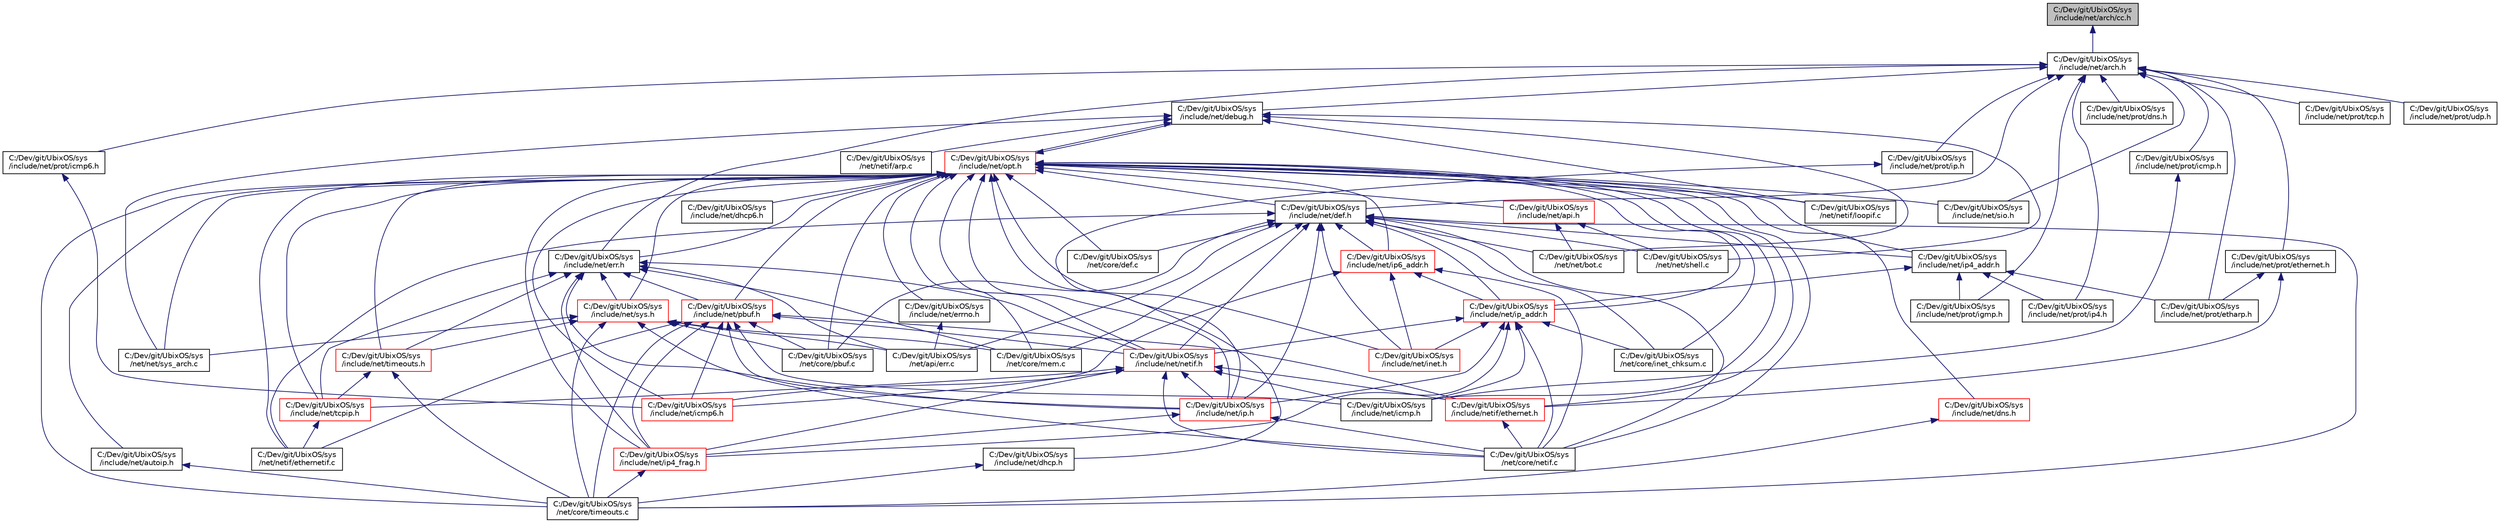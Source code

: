 digraph "C:/Dev/git/UbixOS/sys/include/net/arch/cc.h"
{
 // LATEX_PDF_SIZE
  edge [fontname="Helvetica",fontsize="10",labelfontname="Helvetica",labelfontsize="10"];
  node [fontname="Helvetica",fontsize="10",shape=record];
  Node1 [label="C:/Dev/git/UbixOS/sys\l/include/net/arch/cc.h",height=0.2,width=0.4,color="black", fillcolor="grey75", style="filled", fontcolor="black",tooltip=" "];
  Node1 -> Node2 [dir="back",color="midnightblue",fontsize="10",style="solid",fontname="Helvetica"];
  Node2 [label="C:/Dev/git/UbixOS/sys\l/include/net/arch.h",height=0.2,width=0.4,color="black", fillcolor="white", style="filled",URL="$arch_8h.html",tooltip=" "];
  Node2 -> Node3 [dir="back",color="midnightblue",fontsize="10",style="solid",fontname="Helvetica"];
  Node3 [label="C:/Dev/git/UbixOS/sys\l/include/net/debug.h",height=0.2,width=0.4,color="black", fillcolor="white", style="filled",URL="$debug_8h.html",tooltip=" "];
  Node3 -> Node4 [dir="back",color="midnightblue",fontsize="10",style="solid",fontname="Helvetica"];
  Node4 [label="C:/Dev/git/UbixOS/sys\l/include/net/opt.h",height=0.2,width=0.4,color="red", fillcolor="white", style="filled",URL="$opt_8h.html",tooltip=" "];
  Node4 -> Node5 [dir="back",color="midnightblue",fontsize="10",style="solid",fontname="Helvetica"];
  Node5 [label="C:/Dev/git/UbixOS/sys\l/include/net/api.h",height=0.2,width=0.4,color="red", fillcolor="white", style="filled",URL="$api_8h.html",tooltip=" "];
  Node5 -> Node8 [dir="back",color="midnightblue",fontsize="10",style="solid",fontname="Helvetica"];
  Node8 [label="C:/Dev/git/UbixOS/sys\l/net/net/bot.c",height=0.2,width=0.4,color="black", fillcolor="white", style="filled",URL="$bot_8c.html",tooltip=" "];
  Node5 -> Node9 [dir="back",color="midnightblue",fontsize="10",style="solid",fontname="Helvetica"];
  Node9 [label="C:/Dev/git/UbixOS/sys\l/net/net/shell.c",height=0.2,width=0.4,color="black", fillcolor="white", style="filled",URL="$shell_8c.html",tooltip=" "];
  Node4 -> Node11 [dir="back",color="midnightblue",fontsize="10",style="solid",fontname="Helvetica"];
  Node11 [label="C:/Dev/git/UbixOS/sys\l/include/net/autoip.h",height=0.2,width=0.4,color="black", fillcolor="white", style="filled",URL="$autoip_8h.html",tooltip=" "];
  Node11 -> Node12 [dir="back",color="midnightblue",fontsize="10",style="solid",fontname="Helvetica"];
  Node12 [label="C:/Dev/git/UbixOS/sys\l/net/core/timeouts.c",height=0.2,width=0.4,color="black", fillcolor="white", style="filled",URL="$timeouts_8c.html",tooltip=" "];
  Node4 -> Node3 [dir="back",color="midnightblue",fontsize="10",style="solid",fontname="Helvetica"];
  Node4 -> Node13 [dir="back",color="midnightblue",fontsize="10",style="solid",fontname="Helvetica"];
  Node13 [label="C:/Dev/git/UbixOS/sys\l/include/net/def.h",height=0.2,width=0.4,color="black", fillcolor="white", style="filled",URL="$def_8h.html",tooltip=" "];
  Node13 -> Node14 [dir="back",color="midnightblue",fontsize="10",style="solid",fontname="Helvetica"];
  Node14 [label="C:/Dev/git/UbixOS/sys\l/include/net/inet.h",height=0.2,width=0.4,color="red", fillcolor="white", style="filled",URL="$inet_8h.html",tooltip=" "];
  Node13 -> Node16 [dir="back",color="midnightblue",fontsize="10",style="solid",fontname="Helvetica"];
  Node16 [label="C:/Dev/git/UbixOS/sys\l/include/net/ip.h",height=0.2,width=0.4,color="red", fillcolor="white", style="filled",URL="$ip_8h.html",tooltip=" "];
  Node16 -> Node17 [dir="back",color="midnightblue",fontsize="10",style="solid",fontname="Helvetica"];
  Node17 [label="C:/Dev/git/UbixOS/sys\l/include/net/ip4_frag.h",height=0.2,width=0.4,color="red", fillcolor="white", style="filled",URL="$ip4__frag_8h.html",tooltip=" "];
  Node17 -> Node12 [dir="back",color="midnightblue",fontsize="10",style="solid",fontname="Helvetica"];
  Node16 -> Node20 [dir="back",color="midnightblue",fontsize="10",style="solid",fontname="Helvetica"];
  Node20 [label="C:/Dev/git/UbixOS/sys\l/net/core/netif.c",height=0.2,width=0.4,color="black", fillcolor="white", style="filled",URL="$netif_8c.html",tooltip=" "];
  Node13 -> Node21 [dir="back",color="midnightblue",fontsize="10",style="solid",fontname="Helvetica"];
  Node21 [label="C:/Dev/git/UbixOS/sys\l/include/net/ip4_addr.h",height=0.2,width=0.4,color="black", fillcolor="white", style="filled",URL="$ip4__addr_8h.html",tooltip=" "];
  Node21 -> Node22 [dir="back",color="midnightblue",fontsize="10",style="solid",fontname="Helvetica"];
  Node22 [label="C:/Dev/git/UbixOS/sys\l/include/net/ip_addr.h",height=0.2,width=0.4,color="red", fillcolor="white", style="filled",URL="$ip__addr_8h.html",tooltip=" "];
  Node22 -> Node23 [dir="back",color="midnightblue",fontsize="10",style="solid",fontname="Helvetica"];
  Node23 [label="C:/Dev/git/UbixOS/sys\l/include/net/icmp.h",height=0.2,width=0.4,color="black", fillcolor="white", style="filled",URL="$icmp_8h.html",tooltip=" "];
  Node22 -> Node14 [dir="back",color="midnightblue",fontsize="10",style="solid",fontname="Helvetica"];
  Node22 -> Node16 [dir="back",color="midnightblue",fontsize="10",style="solid",fontname="Helvetica"];
  Node22 -> Node17 [dir="back",color="midnightblue",fontsize="10",style="solid",fontname="Helvetica"];
  Node22 -> Node27 [dir="back",color="midnightblue",fontsize="10",style="solid",fontname="Helvetica"];
  Node27 [label="C:/Dev/git/UbixOS/sys\l/include/net/netif.h",height=0.2,width=0.4,color="red", fillcolor="white", style="filled",URL="$netif_8h.html",tooltip=" "];
  Node27 -> Node23 [dir="back",color="midnightblue",fontsize="10",style="solid",fontname="Helvetica"];
  Node27 -> Node28 [dir="back",color="midnightblue",fontsize="10",style="solid",fontname="Helvetica"];
  Node28 [label="C:/Dev/git/UbixOS/sys\l/include/net/icmp6.h",height=0.2,width=0.4,color="red", fillcolor="white", style="filled",URL="$icmp6_8h.html",tooltip=" "];
  Node27 -> Node16 [dir="back",color="midnightblue",fontsize="10",style="solid",fontname="Helvetica"];
  Node27 -> Node17 [dir="back",color="midnightblue",fontsize="10",style="solid",fontname="Helvetica"];
  Node27 -> Node76 [dir="back",color="midnightblue",fontsize="10",style="solid",fontname="Helvetica"];
  Node76 [label="C:/Dev/git/UbixOS/sys\l/include/net/tcpip.h",height=0.2,width=0.4,color="red", fillcolor="white", style="filled",URL="$tcpip_8h.html",tooltip=" "];
  Node76 -> Node79 [dir="back",color="midnightblue",fontsize="10",style="solid",fontname="Helvetica"];
  Node79 [label="C:/Dev/git/UbixOS/sys\l/net/netif/ethernetif.c",height=0.2,width=0.4,color="black", fillcolor="white", style="filled",URL="$ethernetif_8c.html",tooltip=" "];
  Node27 -> Node80 [dir="back",color="midnightblue",fontsize="10",style="solid",fontname="Helvetica"];
  Node80 [label="C:/Dev/git/UbixOS/sys\l/include/netif/ethernet.h",height=0.2,width=0.4,color="red", fillcolor="white", style="filled",URL="$f_2ethernet_8h.html",tooltip=" "];
  Node80 -> Node20 [dir="back",color="midnightblue",fontsize="10",style="solid",fontname="Helvetica"];
  Node27 -> Node20 [dir="back",color="midnightblue",fontsize="10",style="solid",fontname="Helvetica"];
  Node22 -> Node26 [dir="back",color="midnightblue",fontsize="10",style="solid",fontname="Helvetica"];
  Node26 [label="C:/Dev/git/UbixOS/sys\l/net/core/inet_chksum.c",height=0.2,width=0.4,color="black", fillcolor="white", style="filled",URL="$inet__chksum_8c.html",tooltip=" "];
  Node22 -> Node20 [dir="back",color="midnightblue",fontsize="10",style="solid",fontname="Helvetica"];
  Node21 -> Node84 [dir="back",color="midnightblue",fontsize="10",style="solid",fontname="Helvetica"];
  Node84 [label="C:/Dev/git/UbixOS/sys\l/include/net/prot/etharp.h",height=0.2,width=0.4,color="black", fillcolor="white", style="filled",URL="$prot_2etharp_8h.html",tooltip=" "];
  Node21 -> Node85 [dir="back",color="midnightblue",fontsize="10",style="solid",fontname="Helvetica"];
  Node85 [label="C:/Dev/git/UbixOS/sys\l/include/net/prot/igmp.h",height=0.2,width=0.4,color="black", fillcolor="white", style="filled",URL="$prot_2igmp_8h.html",tooltip=" "];
  Node21 -> Node86 [dir="back",color="midnightblue",fontsize="10",style="solid",fontname="Helvetica"];
  Node86 [label="C:/Dev/git/UbixOS/sys\l/include/net/prot/ip4.h",height=0.2,width=0.4,color="black", fillcolor="white", style="filled",URL="$prot_2ip4_8h.html",tooltip=" "];
  Node13 -> Node87 [dir="back",color="midnightblue",fontsize="10",style="solid",fontname="Helvetica"];
  Node87 [label="C:/Dev/git/UbixOS/sys\l/include/net/ip6_addr.h",height=0.2,width=0.4,color="red", fillcolor="white", style="filled",URL="$ip6__addr_8h.html",tooltip=" "];
  Node87 -> Node28 [dir="back",color="midnightblue",fontsize="10",style="solid",fontname="Helvetica"];
  Node87 -> Node14 [dir="back",color="midnightblue",fontsize="10",style="solid",fontname="Helvetica"];
  Node87 -> Node22 [dir="back",color="midnightblue",fontsize="10",style="solid",fontname="Helvetica"];
  Node87 -> Node20 [dir="back",color="midnightblue",fontsize="10",style="solid",fontname="Helvetica"];
  Node13 -> Node22 [dir="back",color="midnightblue",fontsize="10",style="solid",fontname="Helvetica"];
  Node13 -> Node27 [dir="back",color="midnightblue",fontsize="10",style="solid",fontname="Helvetica"];
  Node13 -> Node88 [dir="back",color="midnightblue",fontsize="10",style="solid",fontname="Helvetica"];
  Node88 [label="C:/Dev/git/UbixOS/sys\l/net/api/err.c",height=0.2,width=0.4,color="black", fillcolor="white", style="filled",URL="$err_8c.html",tooltip=" "];
  Node13 -> Node89 [dir="back",color="midnightblue",fontsize="10",style="solid",fontname="Helvetica"];
  Node89 [label="C:/Dev/git/UbixOS/sys\l/net/core/def.c",height=0.2,width=0.4,color="black", fillcolor="white", style="filled",URL="$def_8c.html",tooltip=" "];
  Node13 -> Node26 [dir="back",color="midnightblue",fontsize="10",style="solid",fontname="Helvetica"];
  Node13 -> Node90 [dir="back",color="midnightblue",fontsize="10",style="solid",fontname="Helvetica"];
  Node90 [label="C:/Dev/git/UbixOS/sys\l/net/core/mem.c",height=0.2,width=0.4,color="black", fillcolor="white", style="filled",URL="$mem_8c.html",tooltip=" "];
  Node13 -> Node20 [dir="back",color="midnightblue",fontsize="10",style="solid",fontname="Helvetica"];
  Node13 -> Node91 [dir="back",color="midnightblue",fontsize="10",style="solid",fontname="Helvetica"];
  Node91 [label="C:/Dev/git/UbixOS/sys\l/net/core/pbuf.c",height=0.2,width=0.4,color="black", fillcolor="white", style="filled",URL="$pbuf_8c.html",tooltip=" "];
  Node13 -> Node12 [dir="back",color="midnightblue",fontsize="10",style="solid",fontname="Helvetica"];
  Node13 -> Node8 [dir="back",color="midnightblue",fontsize="10",style="solid",fontname="Helvetica"];
  Node13 -> Node9 [dir="back",color="midnightblue",fontsize="10",style="solid",fontname="Helvetica"];
  Node13 -> Node79 [dir="back",color="midnightblue",fontsize="10",style="solid",fontname="Helvetica"];
  Node4 -> Node92 [dir="back",color="midnightblue",fontsize="10",style="solid",fontname="Helvetica"];
  Node92 [label="C:/Dev/git/UbixOS/sys\l/include/net/dhcp.h",height=0.2,width=0.4,color="black", fillcolor="white", style="filled",URL="$dhcp_8h.html",tooltip=" "];
  Node92 -> Node12 [dir="back",color="midnightblue",fontsize="10",style="solid",fontname="Helvetica"];
  Node4 -> Node93 [dir="back",color="midnightblue",fontsize="10",style="solid",fontname="Helvetica"];
  Node93 [label="C:/Dev/git/UbixOS/sys\l/include/net/dhcp6.h",height=0.2,width=0.4,color="black", fillcolor="white", style="filled",URL="$dhcp6_8h.html",tooltip=" "];
  Node4 -> Node94 [dir="back",color="midnightblue",fontsize="10",style="solid",fontname="Helvetica"];
  Node94 [label="C:/Dev/git/UbixOS/sys\l/include/net/dns.h",height=0.2,width=0.4,color="red", fillcolor="white", style="filled",URL="$dns_8h.html",tooltip=" "];
  Node94 -> Node12 [dir="back",color="midnightblue",fontsize="10",style="solid",fontname="Helvetica"];
  Node4 -> Node95 [dir="back",color="midnightblue",fontsize="10",style="solid",fontname="Helvetica"];
  Node95 [label="C:/Dev/git/UbixOS/sys\l/include/net/err.h",height=0.2,width=0.4,color="black", fillcolor="white", style="filled",URL="$err_8h.html",tooltip=" "];
  Node95 -> Node16 [dir="back",color="midnightblue",fontsize="10",style="solid",fontname="Helvetica"];
  Node95 -> Node17 [dir="back",color="midnightblue",fontsize="10",style="solid",fontname="Helvetica"];
  Node95 -> Node27 [dir="back",color="midnightblue",fontsize="10",style="solid",fontname="Helvetica"];
  Node95 -> Node96 [dir="back",color="midnightblue",fontsize="10",style="solid",fontname="Helvetica"];
  Node96 [label="C:/Dev/git/UbixOS/sys\l/include/net/pbuf.h",height=0.2,width=0.4,color="red", fillcolor="white", style="filled",URL="$pbuf_8h.html",tooltip=" "];
  Node96 -> Node23 [dir="back",color="midnightblue",fontsize="10",style="solid",fontname="Helvetica"];
  Node96 -> Node28 [dir="back",color="midnightblue",fontsize="10",style="solid",fontname="Helvetica"];
  Node96 -> Node16 [dir="back",color="midnightblue",fontsize="10",style="solid",fontname="Helvetica"];
  Node96 -> Node17 [dir="back",color="midnightblue",fontsize="10",style="solid",fontname="Helvetica"];
  Node96 -> Node27 [dir="back",color="midnightblue",fontsize="10",style="solid",fontname="Helvetica"];
  Node96 -> Node80 [dir="back",color="midnightblue",fontsize="10",style="solid",fontname="Helvetica"];
  Node96 -> Node91 [dir="back",color="midnightblue",fontsize="10",style="solid",fontname="Helvetica"];
  Node96 -> Node12 [dir="back",color="midnightblue",fontsize="10",style="solid",fontname="Helvetica"];
  Node96 -> Node79 [dir="back",color="midnightblue",fontsize="10",style="solid",fontname="Helvetica"];
  Node95 -> Node97 [dir="back",color="midnightblue",fontsize="10",style="solid",fontname="Helvetica"];
  Node97 [label="C:/Dev/git/UbixOS/sys\l/include/net/sys.h",height=0.2,width=0.4,color="red", fillcolor="white", style="filled",URL="$sys_8h.html",tooltip=" "];
  Node97 -> Node98 [dir="back",color="midnightblue",fontsize="10",style="solid",fontname="Helvetica"];
  Node98 [label="C:/Dev/git/UbixOS/sys\l/include/net/timeouts.h",height=0.2,width=0.4,color="red", fillcolor="white", style="filled",URL="$timeouts_8h.html",tooltip=" "];
  Node98 -> Node76 [dir="back",color="midnightblue",fontsize="10",style="solid",fontname="Helvetica"];
  Node98 -> Node12 [dir="back",color="midnightblue",fontsize="10",style="solid",fontname="Helvetica"];
  Node97 -> Node88 [dir="back",color="midnightblue",fontsize="10",style="solid",fontname="Helvetica"];
  Node97 -> Node90 [dir="back",color="midnightblue",fontsize="10",style="solid",fontname="Helvetica"];
  Node97 -> Node20 [dir="back",color="midnightblue",fontsize="10",style="solid",fontname="Helvetica"];
  Node97 -> Node91 [dir="back",color="midnightblue",fontsize="10",style="solid",fontname="Helvetica"];
  Node97 -> Node12 [dir="back",color="midnightblue",fontsize="10",style="solid",fontname="Helvetica"];
  Node97 -> Node100 [dir="back",color="midnightblue",fontsize="10",style="solid",fontname="Helvetica"];
  Node100 [label="C:/Dev/git/UbixOS/sys\l/net/net/sys_arch.c",height=0.2,width=0.4,color="black", fillcolor="white", style="filled",URL="$sys__arch_8c.html",tooltip=" "];
  Node95 -> Node76 [dir="back",color="midnightblue",fontsize="10",style="solid",fontname="Helvetica"];
  Node95 -> Node98 [dir="back",color="midnightblue",fontsize="10",style="solid",fontname="Helvetica"];
  Node95 -> Node88 [dir="back",color="midnightblue",fontsize="10",style="solid",fontname="Helvetica"];
  Node95 -> Node90 [dir="back",color="midnightblue",fontsize="10",style="solid",fontname="Helvetica"];
  Node4 -> Node101 [dir="back",color="midnightblue",fontsize="10",style="solid",fontname="Helvetica"];
  Node101 [label="C:/Dev/git/UbixOS/sys\l/include/net/errno.h",height=0.2,width=0.4,color="black", fillcolor="white", style="filled",URL="$net_2errno_8h.html",tooltip=" "];
  Node101 -> Node88 [dir="back",color="midnightblue",fontsize="10",style="solid",fontname="Helvetica"];
  Node4 -> Node23 [dir="back",color="midnightblue",fontsize="10",style="solid",fontname="Helvetica"];
  Node4 -> Node28 [dir="back",color="midnightblue",fontsize="10",style="solid",fontname="Helvetica"];
  Node4 -> Node14 [dir="back",color="midnightblue",fontsize="10",style="solid",fontname="Helvetica"];
  Node4 -> Node16 [dir="back",color="midnightblue",fontsize="10",style="solid",fontname="Helvetica"];
  Node4 -> Node21 [dir="back",color="midnightblue",fontsize="10",style="solid",fontname="Helvetica"];
  Node4 -> Node17 [dir="back",color="midnightblue",fontsize="10",style="solid",fontname="Helvetica"];
  Node4 -> Node87 [dir="back",color="midnightblue",fontsize="10",style="solid",fontname="Helvetica"];
  Node4 -> Node22 [dir="back",color="midnightblue",fontsize="10",style="solid",fontname="Helvetica"];
  Node4 -> Node27 [dir="back",color="midnightblue",fontsize="10",style="solid",fontname="Helvetica"];
  Node4 -> Node96 [dir="back",color="midnightblue",fontsize="10",style="solid",fontname="Helvetica"];
  Node4 -> Node122 [dir="back",color="midnightblue",fontsize="10",style="solid",fontname="Helvetica"];
  Node122 [label="C:/Dev/git/UbixOS/sys\l/include/net/sio.h",height=0.2,width=0.4,color="black", fillcolor="white", style="filled",URL="$sio_8h.html",tooltip=" "];
  Node4 -> Node97 [dir="back",color="midnightblue",fontsize="10",style="solid",fontname="Helvetica"];
  Node4 -> Node76 [dir="back",color="midnightblue",fontsize="10",style="solid",fontname="Helvetica"];
  Node4 -> Node98 [dir="back",color="midnightblue",fontsize="10",style="solid",fontname="Helvetica"];
  Node4 -> Node80 [dir="back",color="midnightblue",fontsize="10",style="solid",fontname="Helvetica"];
  Node4 -> Node89 [dir="back",color="midnightblue",fontsize="10",style="solid",fontname="Helvetica"];
  Node4 -> Node26 [dir="back",color="midnightblue",fontsize="10",style="solid",fontname="Helvetica"];
  Node4 -> Node90 [dir="back",color="midnightblue",fontsize="10",style="solid",fontname="Helvetica"];
  Node4 -> Node20 [dir="back",color="midnightblue",fontsize="10",style="solid",fontname="Helvetica"];
  Node4 -> Node91 [dir="back",color="midnightblue",fontsize="10",style="solid",fontname="Helvetica"];
  Node4 -> Node12 [dir="back",color="midnightblue",fontsize="10",style="solid",fontname="Helvetica"];
  Node4 -> Node100 [dir="back",color="midnightblue",fontsize="10",style="solid",fontname="Helvetica"];
  Node4 -> Node79 [dir="back",color="midnightblue",fontsize="10",style="solid",fontname="Helvetica"];
  Node4 -> Node111 [dir="back",color="midnightblue",fontsize="10",style="solid",fontname="Helvetica"];
  Node111 [label="C:/Dev/git/UbixOS/sys\l/net/netif/loopif.c",height=0.2,width=0.4,color="black", fillcolor="white", style="filled",URL="$loopif_8c.html",tooltip=" "];
  Node3 -> Node8 [dir="back",color="midnightblue",fontsize="10",style="solid",fontname="Helvetica"];
  Node3 -> Node9 [dir="back",color="midnightblue",fontsize="10",style="solid",fontname="Helvetica"];
  Node3 -> Node100 [dir="back",color="midnightblue",fontsize="10",style="solid",fontname="Helvetica"];
  Node3 -> Node187 [dir="back",color="midnightblue",fontsize="10",style="solid",fontname="Helvetica"];
  Node187 [label="C:/Dev/git/UbixOS/sys\l/net/netif/arp.c",height=0.2,width=0.4,color="black", fillcolor="white", style="filled",URL="$arp_8c.html",tooltip=" "];
  Node3 -> Node111 [dir="back",color="midnightblue",fontsize="10",style="solid",fontname="Helvetica"];
  Node2 -> Node13 [dir="back",color="midnightblue",fontsize="10",style="solid",fontname="Helvetica"];
  Node2 -> Node95 [dir="back",color="midnightblue",fontsize="10",style="solid",fontname="Helvetica"];
  Node2 -> Node188 [dir="back",color="midnightblue",fontsize="10",style="solid",fontname="Helvetica"];
  Node188 [label="C:/Dev/git/UbixOS/sys\l/include/net/prot/dns.h",height=0.2,width=0.4,color="black", fillcolor="white", style="filled",URL="$prot_2dns_8h.html",tooltip=" "];
  Node2 -> Node84 [dir="back",color="midnightblue",fontsize="10",style="solid",fontname="Helvetica"];
  Node2 -> Node189 [dir="back",color="midnightblue",fontsize="10",style="solid",fontname="Helvetica"];
  Node189 [label="C:/Dev/git/UbixOS/sys\l/include/net/prot/ethernet.h",height=0.2,width=0.4,color="black", fillcolor="white", style="filled",URL="$prot_2ethernet_8h.html",tooltip=" "];
  Node189 -> Node84 [dir="back",color="midnightblue",fontsize="10",style="solid",fontname="Helvetica"];
  Node189 -> Node80 [dir="back",color="midnightblue",fontsize="10",style="solid",fontname="Helvetica"];
  Node2 -> Node190 [dir="back",color="midnightblue",fontsize="10",style="solid",fontname="Helvetica"];
  Node190 [label="C:/Dev/git/UbixOS/sys\l/include/net/prot/icmp.h",height=0.2,width=0.4,color="black", fillcolor="white", style="filled",URL="$prot_2icmp_8h.html",tooltip=" "];
  Node190 -> Node23 [dir="back",color="midnightblue",fontsize="10",style="solid",fontname="Helvetica"];
  Node2 -> Node191 [dir="back",color="midnightblue",fontsize="10",style="solid",fontname="Helvetica"];
  Node191 [label="C:/Dev/git/UbixOS/sys\l/include/net/prot/icmp6.h",height=0.2,width=0.4,color="black", fillcolor="white", style="filled",URL="$prot_2icmp6_8h.html",tooltip=" "];
  Node191 -> Node28 [dir="back",color="midnightblue",fontsize="10",style="solid",fontname="Helvetica"];
  Node2 -> Node85 [dir="back",color="midnightblue",fontsize="10",style="solid",fontname="Helvetica"];
  Node2 -> Node192 [dir="back",color="midnightblue",fontsize="10",style="solid",fontname="Helvetica"];
  Node192 [label="C:/Dev/git/UbixOS/sys\l/include/net/prot/ip.h",height=0.2,width=0.4,color="black", fillcolor="white", style="filled",URL="$prot_2ip_8h.html",tooltip=" "];
  Node192 -> Node16 [dir="back",color="midnightblue",fontsize="10",style="solid",fontname="Helvetica"];
  Node2 -> Node86 [dir="back",color="midnightblue",fontsize="10",style="solid",fontname="Helvetica"];
  Node2 -> Node193 [dir="back",color="midnightblue",fontsize="10",style="solid",fontname="Helvetica"];
  Node193 [label="C:/Dev/git/UbixOS/sys\l/include/net/prot/tcp.h",height=0.2,width=0.4,color="black", fillcolor="white", style="filled",URL="$prot_2tcp_8h.html",tooltip=" "];
  Node2 -> Node194 [dir="back",color="midnightblue",fontsize="10",style="solid",fontname="Helvetica"];
  Node194 [label="C:/Dev/git/UbixOS/sys\l/include/net/prot/udp.h",height=0.2,width=0.4,color="black", fillcolor="white", style="filled",URL="$prot_2udp_8h.html",tooltip=" "];
  Node2 -> Node122 [dir="back",color="midnightblue",fontsize="10",style="solid",fontname="Helvetica"];
}
